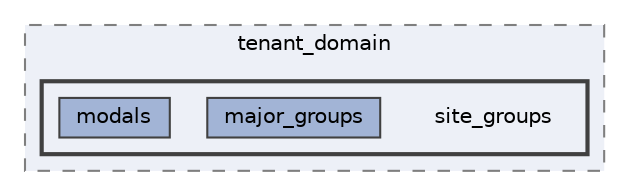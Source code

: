 digraph "resources/views/backend/site_super_admin/tenant_domain/site_groups"
{
 // LATEX_PDF_SIZE
  bgcolor="transparent";
  edge [fontname=Helvetica,fontsize=10,labelfontname=Helvetica,labelfontsize=10];
  node [fontname=Helvetica,fontsize=10,shape=box,height=0.2,width=0.4];
  compound=true
  subgraph clusterdir_5975ae8f8da94179778981b03fa6a768 {
    graph [ bgcolor="#edf0f7", pencolor="grey50", label="tenant_domain", fontname=Helvetica,fontsize=10 style="filled,dashed", URL="dir_5975ae8f8da94179778981b03fa6a768.html",tooltip=""]
  subgraph clusterdir_c94383e60d16c46a9f86c28f5ad446b2 {
    graph [ bgcolor="#edf0f7", pencolor="grey25", label="", fontname=Helvetica,fontsize=10 style="filled,bold", URL="dir_c94383e60d16c46a9f86c28f5ad446b2.html",tooltip=""]
    dir_c94383e60d16c46a9f86c28f5ad446b2 [shape=plaintext, label="site_groups"];
  dir_bfc146528725ef72edf58d7f4dcf068c [label="major_groups", fillcolor="#a2b4d6", color="grey25", style="filled", URL="dir_bfc146528725ef72edf58d7f4dcf068c.html",tooltip=""];
  dir_d1d144e617352a04cf0c1fddf666e7a0 [label="modals", fillcolor="#a2b4d6", color="grey25", style="filled", URL="dir_d1d144e617352a04cf0c1fddf666e7a0.html",tooltip=""];
  }
  }
}
